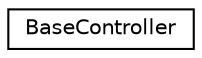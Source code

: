 digraph G
{
  edge [fontname="Helvetica",fontsize="10",labelfontname="Helvetica",labelfontsize="10"];
  node [fontname="Helvetica",fontsize="10",shape=record];
  rankdir=LR;
  Node1 [label="BaseController",height=0.2,width=0.4,color="black", fillcolor="white", style="filled",URL="$class_utopia_1_1_components_1_1_http_1_1_base_controller.html"];
}
